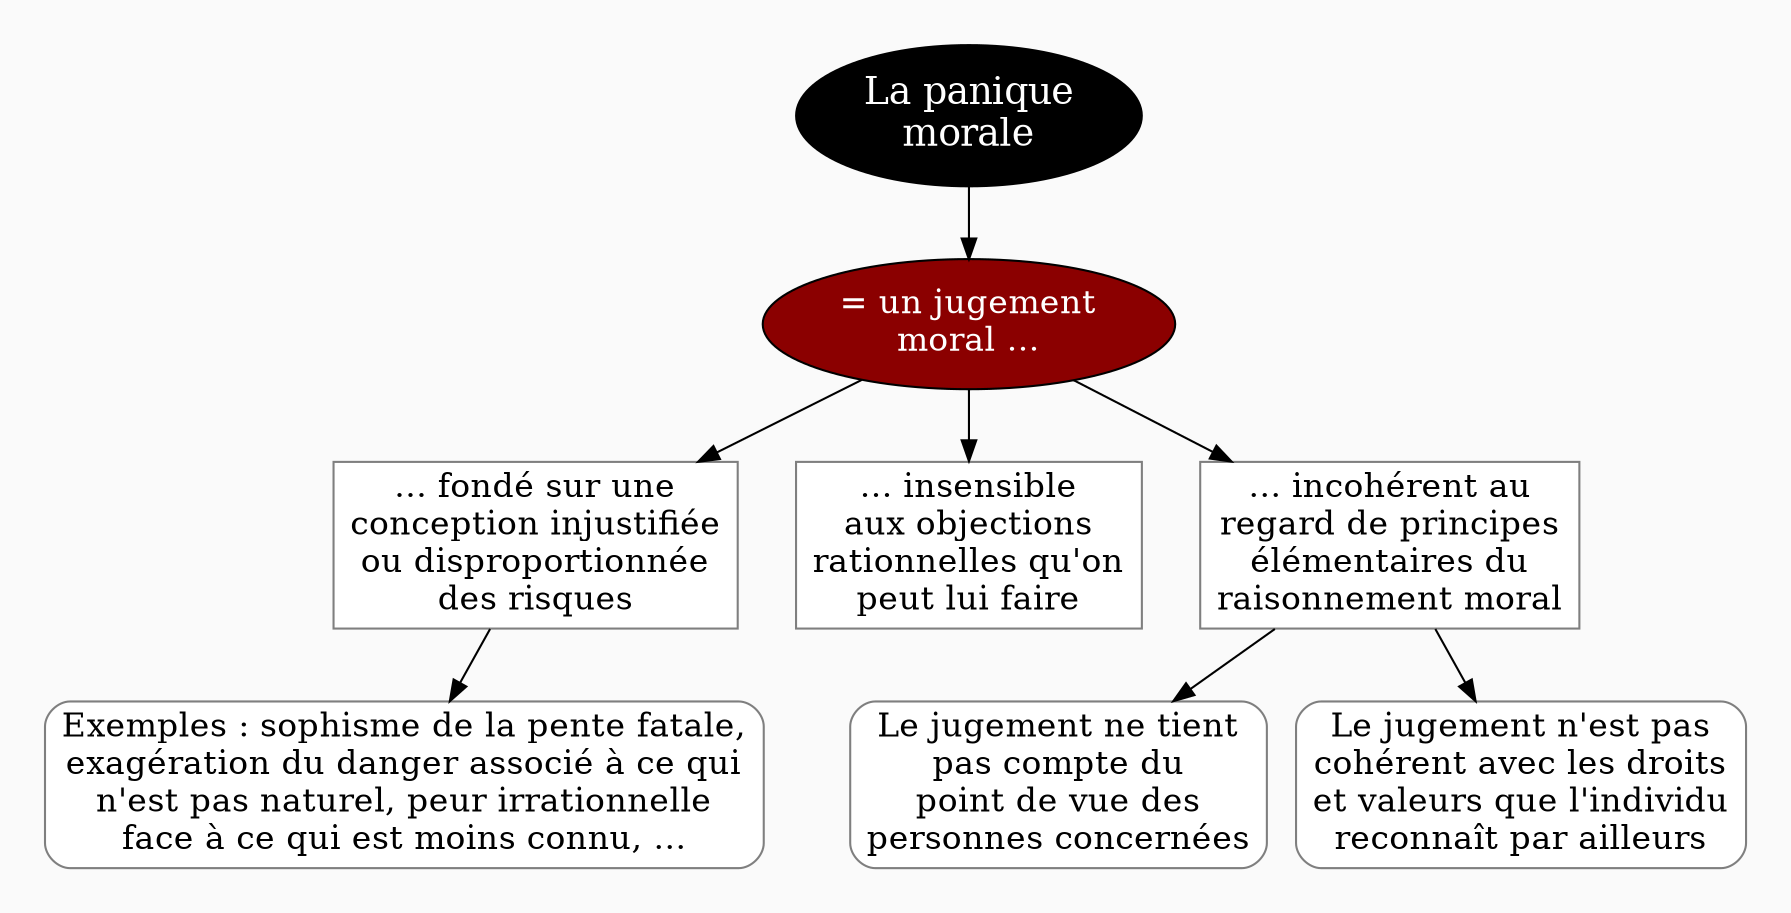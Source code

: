 digraph G {
// Template : diagram
// Usage : cours sur la philosophie morale

//rankdir=LR
splines=true
//splines=curved
bgcolor=grey98
pad=0.3
style=filled
edge[minlen=4]
ranksep=0.1
nodesep=0.2 // valeur à changer ?

// NIVEAU 1
node[style=filled; fillcolor=12 ; fontcolor=white ; fontsize=18]
// a1[label=""]
a1[label="La panique
morale"]


// NIVEAU 2
node[style=filled;fillcolor=red4;fontcolor=white; fontsize=16]
// b1[label=""]
a1->{
b1[label="= un jugement
moral …"]    
}[headport=n]

// NIVEAU 3 (sans intermédiaire)
node [shape=box; style=filled;fillcolor=white;fontcolor=black;color=grey50]
// c1[label=""]
b1->{
c1[label="… fondé sur une
conception injustifiée
ou disproportionnée
des risques"]
c2[label="… insensible
aux objections
rationnelles qu'on
peut lui faire"]
c3[label="… incohérent au
regard de principes
élémentaires du
raisonnement moral"]
}

// INTERMEDIAIRE AVANT NIVEAU 3
node[style=filled;fillcolor=grey78;shape=oval]
// [arrowhead=none]
// bc1[label=""]

// NIVEAU 3 (avec intermédiaire)
node[style="filled";fillcolor=white;shape=box;color=grey50]
// c1[label=""]


// NIVEAU 4
node[style="filled, rounded";fillcolor=white;shape=box;color=grey50]
// d1[label=""]
c1->d1
d1[label="Exemples : sophisme de la pente fatale,
exagération du danger associé à ce qui
n'est pas naturel, peur irrationnelle
face à ce qui est moins connu, …"]

c2->d3[style=invis]

c3->{d3,d4}
d3[label="Le jugement ne tient
pas compte du
point de vue des
personnes concernées"]
d4[label="Le jugement n'est pas
cohérent avec les droits
et valeurs que l'individu
reconnaît par ailleurs"]

{rank=same;d1->d3[minlen=3;style=invis]}

{rank=same;c1->c2->c3[minlen=2;style=invis]}

// ETIQUETTES EN ROUGE
node[shape=plaintext;fontcolor=firebrick3;fillcolor=grey98]
// e1[label=< <B>= Titre</B><BR /><BR />Contenu<BR /> >]
// e1[label=""]
// ->e1[minlen=1;style=invis]


// Remarques
node[color=blue;shape=box;style=filled;margin=0.07;fontcolor=black;fontsize=13]
edge[color=blue;arrowhead="none";xlabel="";style=dashed]
// r1[label=""]
// {rank=same;->r1}
// {rank=same;r1->[dir=back]}


}
